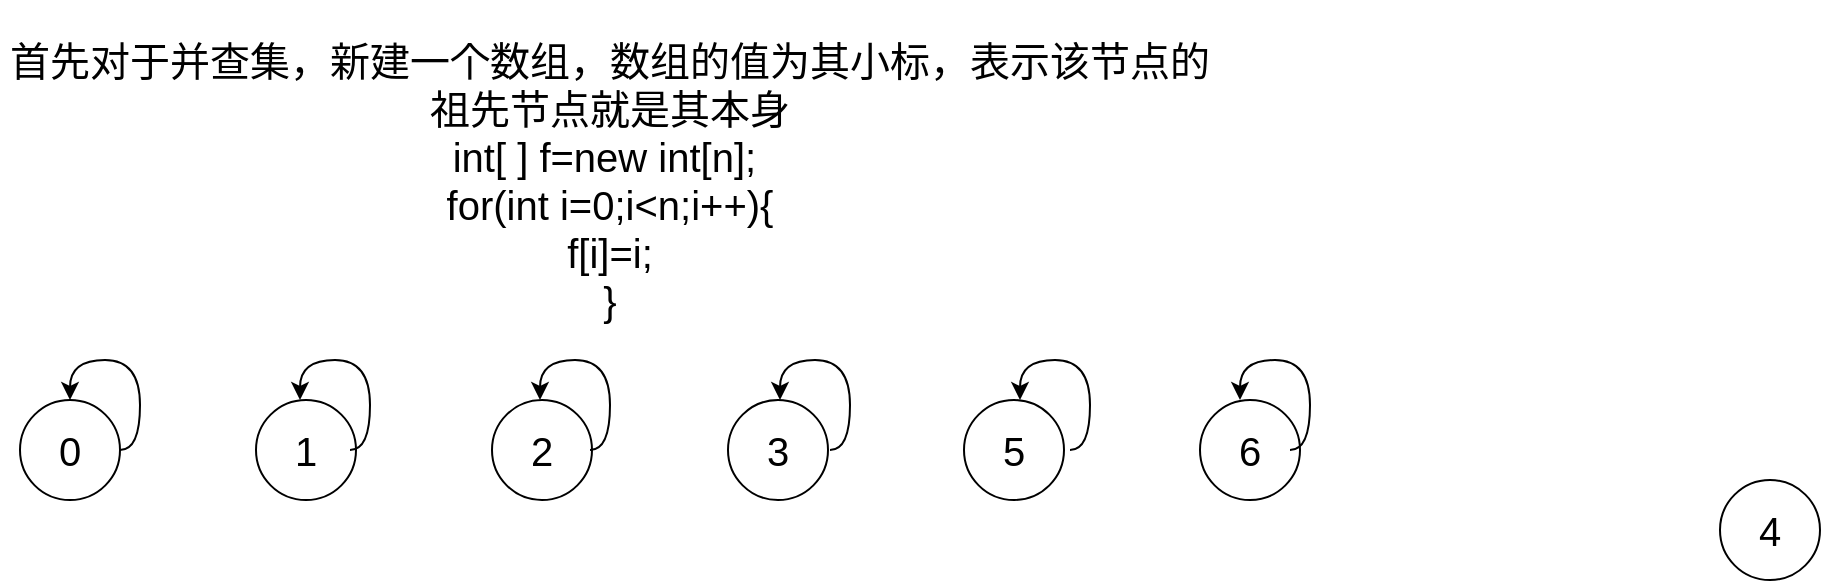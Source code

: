 <mxfile version="24.7.17">
  <diagram name="第 1 页" id="HkHRna3h8YCEEfz4sZrn">
    <mxGraphModel dx="1050" dy="522" grid="1" gridSize="10" guides="1" tooltips="1" connect="1" arrows="1" fold="1" page="1" pageScale="1" pageWidth="100000" pageHeight="150000" math="0" shadow="0">
      <root>
        <mxCell id="0" />
        <mxCell id="1" parent="0" />
        <mxCell id="q2QqDwBXJJ01Gyk50l-t-1" value="&lt;font style=&quot;font-size: 20px;&quot;&gt;0&lt;/font&gt;" style="ellipse;whiteSpace=wrap;html=1;aspect=fixed;" vertex="1" parent="1">
          <mxGeometry x="60" y="470" width="50" height="50" as="geometry" />
        </mxCell>
        <mxCell id="q2QqDwBXJJ01Gyk50l-t-2" value="&lt;font style=&quot;font-size: 20px;&quot;&gt;1&lt;/font&gt;" style="ellipse;whiteSpace=wrap;html=1;aspect=fixed;" vertex="1" parent="1">
          <mxGeometry x="178" y="470" width="50" height="50" as="geometry" />
        </mxCell>
        <mxCell id="q2QqDwBXJJ01Gyk50l-t-3" value="&lt;font style=&quot;font-size: 20px;&quot;&gt;2&lt;/font&gt;" style="ellipse;whiteSpace=wrap;html=1;aspect=fixed;" vertex="1" parent="1">
          <mxGeometry x="296" y="470" width="50" height="50" as="geometry" />
        </mxCell>
        <mxCell id="q2QqDwBXJJ01Gyk50l-t-4" value="&lt;font style=&quot;font-size: 20px;&quot;&gt;3&lt;/font&gt;" style="ellipse;whiteSpace=wrap;html=1;aspect=fixed;" vertex="1" parent="1">
          <mxGeometry x="414" y="470" width="50" height="50" as="geometry" />
        </mxCell>
        <mxCell id="q2QqDwBXJJ01Gyk50l-t-5" value="&lt;font style=&quot;font-size: 20px;&quot;&gt;4&lt;/font&gt;" style="ellipse;whiteSpace=wrap;html=1;aspect=fixed;" vertex="1" parent="1">
          <mxGeometry x="910" y="510" width="50" height="50" as="geometry" />
        </mxCell>
        <mxCell id="q2QqDwBXJJ01Gyk50l-t-8" value="&lt;font style=&quot;font-size: 20px;&quot;&gt;首先对于并查集，新建一个数组，数组的值为其小标，表示该节点的祖先节点就是其本身&lt;/font&gt;&lt;div style=&quot;font-size: 20px;&quot;&gt;&lt;font style=&quot;font-size: 20px;&quot;&gt;int[ ] f=new int[n];&amp;nbsp;&lt;/font&gt;&lt;/div&gt;&lt;div style=&quot;font-size: 20px;&quot;&gt;&lt;font style=&quot;font-size: 20px;&quot;&gt;for(int i=0;i&amp;lt;n;i++){&lt;/font&gt;&lt;/div&gt;&lt;div style=&quot;font-size: 20px;&quot;&gt;&lt;font style=&quot;font-size: 20px;&quot;&gt;f[i]=i;&lt;/font&gt;&lt;/div&gt;&lt;div style=&quot;font-size: 20px;&quot;&gt;&lt;span style=&quot;background-color: initial;&quot;&gt;}&lt;/span&gt;&lt;/div&gt;" style="text;html=1;align=center;verticalAlign=middle;whiteSpace=wrap;rounded=0;" vertex="1" parent="1">
          <mxGeometry x="50" y="270" width="610" height="180" as="geometry" />
        </mxCell>
        <mxCell id="q2QqDwBXJJ01Gyk50l-t-9" value="&lt;font style=&quot;font-size: 20px;&quot;&gt;5&lt;/font&gt;" style="ellipse;whiteSpace=wrap;html=1;aspect=fixed;" vertex="1" parent="1">
          <mxGeometry x="532" y="470" width="50" height="50" as="geometry" />
        </mxCell>
        <mxCell id="q2QqDwBXJJ01Gyk50l-t-10" value="&lt;font style=&quot;font-size: 20px;&quot;&gt;6&lt;/font&gt;" style="ellipse;whiteSpace=wrap;html=1;aspect=fixed;" vertex="1" parent="1">
          <mxGeometry x="650" y="470" width="50" height="50" as="geometry" />
        </mxCell>
        <mxCell id="q2QqDwBXJJ01Gyk50l-t-12" style="edgeStyle=orthogonalEdgeStyle;rounded=0;orthogonalLoop=1;jettySize=auto;html=1;exitX=1;exitY=0.5;exitDx=0;exitDy=0;entryX=0.5;entryY=0;entryDx=0;entryDy=0;elbow=vertical;curved=1;" edge="1" parent="1" source="q2QqDwBXJJ01Gyk50l-t-1" target="q2QqDwBXJJ01Gyk50l-t-1">
          <mxGeometry relative="1" as="geometry">
            <Array as="points">
              <mxPoint x="120" y="495" />
              <mxPoint x="120" y="450" />
              <mxPoint x="85" y="450" />
            </Array>
          </mxGeometry>
        </mxCell>
        <mxCell id="q2QqDwBXJJ01Gyk50l-t-13" style="edgeStyle=orthogonalEdgeStyle;rounded=0;orthogonalLoop=1;jettySize=auto;html=1;exitX=1;exitY=0.5;exitDx=0;exitDy=0;entryX=0.5;entryY=0;entryDx=0;entryDy=0;elbow=vertical;curved=1;" edge="1" parent="1">
          <mxGeometry relative="1" as="geometry">
            <mxPoint x="225" y="495" as="sourcePoint" />
            <mxPoint x="200" y="470" as="targetPoint" />
            <Array as="points">
              <mxPoint x="235" y="495" />
              <mxPoint x="235" y="450" />
              <mxPoint x="200" y="450" />
            </Array>
          </mxGeometry>
        </mxCell>
        <mxCell id="q2QqDwBXJJ01Gyk50l-t-14" style="edgeStyle=orthogonalEdgeStyle;rounded=0;orthogonalLoop=1;jettySize=auto;html=1;exitX=1;exitY=0.5;exitDx=0;exitDy=0;entryX=0.5;entryY=0;entryDx=0;entryDy=0;elbow=vertical;curved=1;" edge="1" parent="1">
          <mxGeometry relative="1" as="geometry">
            <mxPoint x="585" y="495" as="sourcePoint" />
            <mxPoint x="560" y="470" as="targetPoint" />
            <Array as="points">
              <mxPoint x="595" y="495" />
              <mxPoint x="595" y="450" />
              <mxPoint x="560" y="450" />
            </Array>
          </mxGeometry>
        </mxCell>
        <mxCell id="q2QqDwBXJJ01Gyk50l-t-15" style="edgeStyle=orthogonalEdgeStyle;rounded=0;orthogonalLoop=1;jettySize=auto;html=1;exitX=1;exitY=0.5;exitDx=0;exitDy=0;entryX=0.5;entryY=0;entryDx=0;entryDy=0;elbow=vertical;curved=1;" edge="1" parent="1">
          <mxGeometry relative="1" as="geometry">
            <mxPoint x="345" y="495" as="sourcePoint" />
            <mxPoint x="320" y="470" as="targetPoint" />
            <Array as="points">
              <mxPoint x="355" y="495" />
              <mxPoint x="355" y="450" />
              <mxPoint x="320" y="450" />
            </Array>
          </mxGeometry>
        </mxCell>
        <mxCell id="q2QqDwBXJJ01Gyk50l-t-16" style="edgeStyle=orthogonalEdgeStyle;rounded=0;orthogonalLoop=1;jettySize=auto;html=1;exitX=1;exitY=0.5;exitDx=0;exitDy=0;entryX=0.5;entryY=0;entryDx=0;entryDy=0;elbow=vertical;curved=1;" edge="1" parent="1">
          <mxGeometry relative="1" as="geometry">
            <mxPoint x="465" y="495" as="sourcePoint" />
            <mxPoint x="440" y="470" as="targetPoint" />
            <Array as="points">
              <mxPoint x="475" y="495" />
              <mxPoint x="475" y="450" />
              <mxPoint x="440" y="450" />
            </Array>
          </mxGeometry>
        </mxCell>
        <mxCell id="q2QqDwBXJJ01Gyk50l-t-17" style="edgeStyle=orthogonalEdgeStyle;rounded=0;orthogonalLoop=1;jettySize=auto;html=1;exitX=1;exitY=0.5;exitDx=0;exitDy=0;entryX=0.5;entryY=0;entryDx=0;entryDy=0;elbow=vertical;curved=1;" edge="1" parent="1">
          <mxGeometry relative="1" as="geometry">
            <mxPoint x="695" y="495" as="sourcePoint" />
            <mxPoint x="670" y="470" as="targetPoint" />
            <Array as="points">
              <mxPoint x="705" y="495" />
              <mxPoint x="705" y="450" />
              <mxPoint x="670" y="450" />
            </Array>
          </mxGeometry>
        </mxCell>
      </root>
    </mxGraphModel>
  </diagram>
</mxfile>
